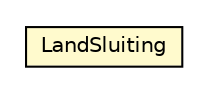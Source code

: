 #!/usr/local/bin/dot
#
# Class diagram 
# Generated by UMLGraph version R5_6-24-gf6e263 (http://www.umlgraph.org/)
#

digraph G {
	edge [fontname="Helvetica",fontsize=10,labelfontname="Helvetica",labelfontsize=10];
	node [fontname="Helvetica",fontsize=10,shape=plaintext];
	nodesep=0.25;
	ranksep=0.5;
	// nl.egem.stuf.sector.bg._0204.PRSPRSHUWRel.LandSluiting
	c170603 [label=<<table title="nl.egem.stuf.sector.bg._0204.PRSPRSHUWRel.LandSluiting" border="0" cellborder="1" cellspacing="0" cellpadding="2" port="p" bgcolor="lemonChiffon" href="./PRSPRSHUWRel.LandSluiting.html">
		<tr><td><table border="0" cellspacing="0" cellpadding="1">
<tr><td align="center" balign="center"> LandSluiting </td></tr>
		</table></td></tr>
		</table>>, URL="./PRSPRSHUWRel.LandSluiting.html", fontname="Helvetica", fontcolor="black", fontsize=10.0];
}

